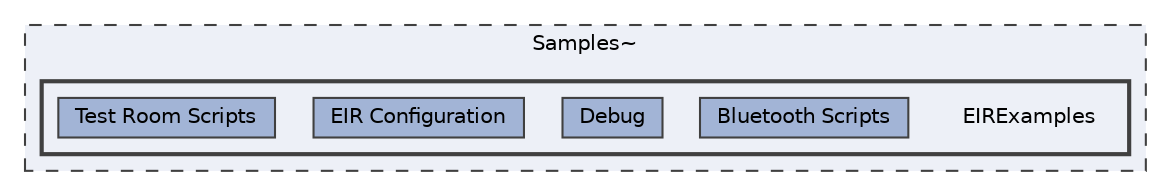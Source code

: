 digraph "Samples~/EIRExamples"
{
 // LATEX_PDF_SIZE
  bgcolor="transparent";
  edge [fontname=Helvetica,fontsize=10,labelfontname=Helvetica,labelfontsize=10];
  node [fontname=Helvetica,fontsize=10,shape=box,height=0.2,width=0.4];
  compound=true
  subgraph clusterdir_4489e9d55fb4f483f405cd4aeb8c8248 {
    graph [ bgcolor="#edf0f7", pencolor="grey25", label="Samples~", fontname=Helvetica,fontsize=10 style="filled,dashed", URL="dir_4489e9d55fb4f483f405cd4aeb8c8248.html",tooltip=""]
  subgraph clusterdir_d4d07ff60be7fb4f9cc9c0e565a3ad29 {
    graph [ bgcolor="#edf0f7", pencolor="grey25", label="", fontname=Helvetica,fontsize=10 style="filled,bold", URL="dir_d4d07ff60be7fb4f9cc9c0e565a3ad29.html",tooltip=""]
    dir_d4d07ff60be7fb4f9cc9c0e565a3ad29 [shape=plaintext, label="EIRExamples"];
  dir_593d3249549baeb3ca6e93cbc0350a2a [label="Bluetooth Scripts", fillcolor="#a2b4d6", color="grey25", style="filled", URL="dir_593d3249549baeb3ca6e93cbc0350a2a.html",tooltip=""];
  dir_ded2f875a9df5883f7587c27ad1041b9 [label="Debug", fillcolor="#a2b4d6", color="grey25", style="filled", URL="dir_ded2f875a9df5883f7587c27ad1041b9.html",tooltip=""];
  dir_73c4fb2f8b65e89615913cc1e56c4837 [label="EIR Configuration", fillcolor="#a2b4d6", color="grey25", style="filled", URL="dir_73c4fb2f8b65e89615913cc1e56c4837.html",tooltip=""];
  dir_90166870920379cc017f30ce8bc8d300 [label="Test Room Scripts", fillcolor="#a2b4d6", color="grey25", style="filled", URL="dir_90166870920379cc017f30ce8bc8d300.html",tooltip=""];
  }
  }
}
